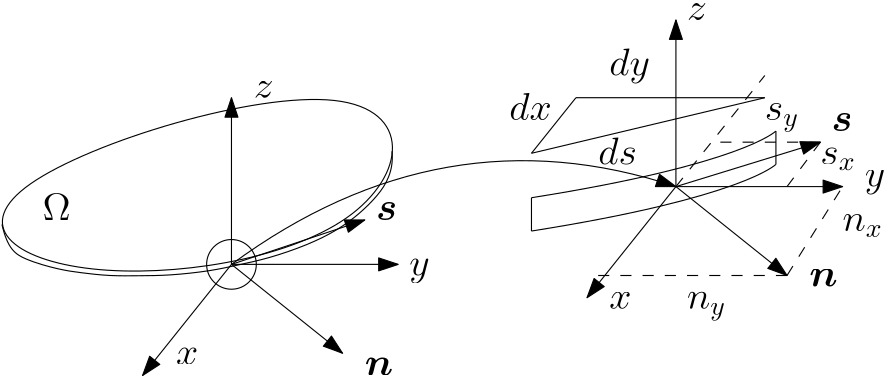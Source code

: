 <?xml version="1.0"?>
<!DOCTYPE ipe SYSTEM "ipe.dtd">
<ipe version="70206" creator="Ipe 7.2.9">
<info created="D:20180323155745" modified="D:20191209171448"/>
<preamble>\usepackage{bm}</preamble>
<ipestyle name="basic">
<symbol name="arrow/arc(spx)">
<path stroke="sym-stroke" fill="sym-stroke" pen="sym-pen">
0 0 m
-1 0.333 l
-1 -0.333 l
h
</path>
</symbol>
<symbol name="arrow/farc(spx)">
<path stroke="sym-stroke" fill="white" pen="sym-pen">
0 0 m
-1 0.333 l
-1 -0.333 l
h
</path>
</symbol>
<symbol name="arrow/ptarc(spx)">
<path stroke="sym-stroke" fill="sym-stroke" pen="sym-pen">
0 0 m
-1 0.333 l
-0.8 0 l
-1 -0.333 l
h
</path>
</symbol>
<symbol name="arrow/fptarc(spx)">
<path stroke="sym-stroke" fill="white" pen="sym-pen">
0 0 m
-1 0.333 l
-0.8 0 l
-1 -0.333 l
h
</path>
</symbol>
<symbol name="mark/circle(sx)" transformations="translations">
<path fill="sym-stroke">
0.6 0 0 0.6 0 0 e
0.4 0 0 0.4 0 0 e
</path>
</symbol>
<symbol name="mark/disk(sx)" transformations="translations">
<path fill="sym-stroke">
0.6 0 0 0.6 0 0 e
</path>
</symbol>
<symbol name="mark/fdisk(sfx)" transformations="translations">
<group>
<path fill="sym-fill">
0.5 0 0 0.5 0 0 e
</path>
<path fill="sym-stroke" fillrule="eofill">
0.6 0 0 0.6 0 0 e
0.4 0 0 0.4 0 0 e
</path>
</group>
</symbol>
<symbol name="mark/box(sx)" transformations="translations">
<path fill="sym-stroke" fillrule="eofill">
-0.6 -0.6 m
0.6 -0.6 l
0.6 0.6 l
-0.6 0.6 l
h
-0.4 -0.4 m
0.4 -0.4 l
0.4 0.4 l
-0.4 0.4 l
h
</path>
</symbol>
<symbol name="mark/square(sx)" transformations="translations">
<path fill="sym-stroke">
-0.6 -0.6 m
0.6 -0.6 l
0.6 0.6 l
-0.6 0.6 l
h
</path>
</symbol>
<symbol name="mark/fsquare(sfx)" transformations="translations">
<group>
<path fill="sym-fill">
-0.5 -0.5 m
0.5 -0.5 l
0.5 0.5 l
-0.5 0.5 l
h
</path>
<path fill="sym-stroke" fillrule="eofill">
-0.6 -0.6 m
0.6 -0.6 l
0.6 0.6 l
-0.6 0.6 l
h
-0.4 -0.4 m
0.4 -0.4 l
0.4 0.4 l
-0.4 0.4 l
h
</path>
</group>
</symbol>
<symbol name="mark/cross(sx)" transformations="translations">
<group>
<path fill="sym-stroke">
-0.43 -0.57 m
0.57 0.43 l
0.43 0.57 l
-0.57 -0.43 l
h
</path>
<path fill="sym-stroke">
-0.43 0.57 m
0.57 -0.43 l
0.43 -0.57 l
-0.57 0.43 l
h
</path>
</group>
</symbol>
<symbol name="arrow/fnormal(spx)">
<path stroke="sym-stroke" fill="white" pen="sym-pen">
0 0 m
-1 0.333 l
-1 -0.333 l
h
</path>
</symbol>
<symbol name="arrow/pointed(spx)">
<path stroke="sym-stroke" fill="sym-stroke" pen="sym-pen">
0 0 m
-1 0.333 l
-0.8 0 l
-1 -0.333 l
h
</path>
</symbol>
<symbol name="arrow/fpointed(spx)">
<path stroke="sym-stroke" fill="white" pen="sym-pen">
0 0 m
-1 0.333 l
-0.8 0 l
-1 -0.333 l
h
</path>
</symbol>
<symbol name="arrow/linear(spx)">
<path stroke="sym-stroke" pen="sym-pen">
-1 0.333 m
0 0 l
-1 -0.333 l
</path>
</symbol>
<symbol name="arrow/fdouble(spx)">
<path stroke="sym-stroke" fill="white" pen="sym-pen">
0 0 m
-1 0.333 l
-1 -0.333 l
h
-1 0 m
-2 0.333 l
-2 -0.333 l
h
</path>
</symbol>
<symbol name="arrow/double(spx)">
<path stroke="sym-stroke" fill="sym-stroke" pen="sym-pen">
0 0 m
-1 0.333 l
-1 -0.333 l
h
-1 0 m
-2 0.333 l
-2 -0.333 l
h
</path>
</symbol>
<pen name="heavier" value="0.8"/>
<pen name="fat" value="1.2"/>
<pen name="ultrafat" value="2"/>
<symbolsize name="large" value="5"/>
<symbolsize name="small" value="2"/>
<symbolsize name="tiny" value="1.1"/>
<arrowsize name="large" value="10"/>
<arrowsize name="small" value="5"/>
<arrowsize name="tiny" value="3"/>
<color name="red" value="1 0 0"/>
<color name="green" value="0 1 0"/>
<color name="blue" value="0 0 1"/>
<color name="yellow" value="1 1 0"/>
<color name="orange" value="1 0.647 0"/>
<color name="gold" value="1 0.843 0"/>
<color name="purple" value="0.627 0.125 0.941"/>
<color name="gray" value="0.745"/>
<color name="brown" value="0.647 0.165 0.165"/>
<color name="navy" value="0 0 0.502"/>
<color name="pink" value="1 0.753 0.796"/>
<color name="seagreen" value="0.18 0.545 0.341"/>
<color name="turquoise" value="0.251 0.878 0.816"/>
<color name="violet" value="0.933 0.51 0.933"/>
<color name="darkblue" value="0 0 0.545"/>
<color name="darkcyan" value="0 0.545 0.545"/>
<color name="darkgray" value="0.663"/>
<color name="darkgreen" value="0 0.392 0"/>
<color name="darkmagenta" value="0.545 0 0.545"/>
<color name="darkorange" value="1 0.549 0"/>
<color name="darkred" value="0.545 0 0"/>
<color name="lightblue" value="0.678 0.847 0.902"/>
<color name="lightcyan" value="0.878 1 1"/>
<color name="lightgray" value="0.827"/>
<color name="lightgreen" value="0.565 0.933 0.565"/>
<color name="lightyellow" value="1 1 0.878"/>
<dashstyle name="dashed" value="[4] 0"/>
<dashstyle name="dotted" value="[1 3] 0"/>
<dashstyle name="dash dotted" value="[4 2 1 2] 0"/>
<dashstyle name="dash dot dotted" value="[4 2 1 2 1 2] 0"/>
<textsize name="large" value="\large"/>
<textsize name="Large" value="\Large"/>
<textsize name="LARGE" value="\LARGE"/>
<textsize name="huge" value="\huge"/>
<textsize name="Huge" value="\Huge"/>
<textsize name="small" value="\small"/>
<textsize name="footnote" value="\footnotesize"/>
<textsize name="tiny" value="\tiny"/>
<textstyle name="center" begin="\begin{center}" end="\end{center}"/>
<textstyle name="itemize" begin="\begin{itemize}" end="\end{itemize}"/>
<textstyle name="item" begin="\begin{itemize}\item{}" end="\end{itemize}"/>
<gridsize name="4 pts" value="4"/>
<gridsize name="8 pts (~3 mm)" value="8"/>
<gridsize name="16 pts (~6 mm)" value="16"/>
<gridsize name="32 pts (~12 mm)" value="32"/>
<gridsize name="10 pts (~3.5 mm)" value="10"/>
<gridsize name="20 pts (~7 mm)" value="20"/>
<gridsize name="14 pts (~5 mm)" value="14"/>
<gridsize name="28 pts (~10 mm)" value="28"/>
<gridsize name="56 pts (~20 mm)" value="56"/>
<anglesize name="90 deg" value="90"/>
<anglesize name="60 deg" value="60"/>
<anglesize name="45 deg" value="45"/>
<anglesize name="30 deg" value="30"/>
<anglesize name="22.5 deg" value="22.5"/>
<opacity name="10%" value="0.1"/>
<opacity name="30%" value="0.3"/>
<opacity name="50%" value="0.5"/>
<opacity name="75%" value="0.75"/>
<tiling name="falling" angle="-60" step="4" width="1"/>
<tiling name="rising" angle="30" step="4" width="1"/>
</ipestyle>
<page>
<layer name="alpha"/>
<view layers="alpha" active="alpha"/>
<path layer="alpha" matrix="0.58307 0 0 0.58307 78.4968 267.851" stroke="black">
144 608
224 544
436 576
448 700 u
</path>
<path matrix="1 0 0 1 240 -16" stroke="white" pen="0.8" cap="1" join="1">
242.033 651.665 m
242.033 651.665 l
</path>
<path matrix="1 0 0 1 240 -16" stroke="white" pen="0.8" cap="1" join="1">
242.033 651.665 m
242.033 651.665 l
</path>
<path matrix="1 0 0 1 -96 32" stroke="white" pen="0.8" cap="1" join="1">
355.025 622.674 m
355.025 622.674 l
</path>
<path matrix="0.58307 0 0 0.58307 78.6645 272.515" stroke="black">
189.869 579.45 m
193.345 564.279
203.143 557.642
226.216 551.321
237.91 549.741
256.241 547.528
275.521 547.844
292.272 547.844
319.137 550.689
335.572 554.481
353.904 558.274
378.872 566.808
397.204 575.973
410.794 586.087
422.173 597.466
429.126 607.895
431.338 618.009
430.706 624.647 c
</path>
<text matrix="1 0 0 1 28 -28" transformations="translations" pos="176 640" stroke="black" type="label" width="10.145" height="9.803" depth="0" valign="baseline" size="Large" style="math">\Omega</text>
<path matrix="1 0 0 1 -36 -56" stroke="black">
416 676 m
492 688
504 700
504 700 c
</path>
<path matrix="1 0 0 1 -36 -68" stroke="black">
416 676 m
492 688
504 700
504 700 c
</path>
<path matrix="1 0 0 1 -36 -56" stroke="black">
504 688 m
504 700 l
</path>
<path matrix="1 0 0 1 -36 -56" stroke="black">
416 664 m
416 676 l
</path>
<path matrix="1 0 0 1 32 0" stroke="black">
8.94427 0 0 8.94427 240 596 e
</path>
<path matrix="1 0 0 1 -36 -16" stroke="black">
416 652 m
500 672 l
</path>
<text matrix="1 0 0 1 -52 -48" transformations="translations" pos="456 680" stroke="black" type="label" width="13.916" height="9.963" depth="0" valign="baseline" size="Large" style="math">ds</text>
<text matrix="1 0 0 1 264 28" transformations="translations" pos="144 552" stroke="black" type="label" width="7.982" height="6.177" depth="0" valign="baseline" size="Large" style="math">x</text>
<text matrix="1 0 0 1 468 24" transformations="translations" pos="32 600" stroke="black" type="label" width="7.364" height="6.176" depth="2.79" valign="baseline" size="Large" style="math">y</text>
<path matrix="1 0 0 1 368 -48" stroke="black" arrow="normal/normal">
64 672 m
64 732 l
</path>
<path matrix="1 0 0 1 368 -48" stroke="black" arrow="normal/normal">
64 672 m
32 632 l
</path>
<text matrix="1 0 0 1 360 -44" transformations="translations" pos="76 728" stroke="black" type="label" width="7.165" height="6.177" depth="0" valign="baseline" size="Large" style="math">z</text>
<path matrix="1 0 0 1 -36 -16" stroke="black" arrow="normal/normal">
468 640 m
508 608 l
</path>
<text matrix="1 0 0 1 -40 -20" transformations="translations" pos="520 608" stroke="black" type="label" width="10.228" height="6.376" depth="0" valign="baseline" size="Large" style="math">\bm{n}</text>
<text matrix="1 0 0 1 -36 -20" transformations="translations" pos="524 664" stroke="black" type="label" width="7.621" height="6.376" depth="0" valign="baseline" size="Large" style="math">\bm{s}</text>
<path matrix="1 0 0 1 -36 -16" stroke="black" arrow="normal/normal">
468 640 m
528 640 l
</path>
<path matrix="1 0 0 1 -72 16" stroke="black">
468 640 m
452 620 l
</path>
<path matrix="1 0 0 1 -36 -16" stroke="black">
432 672 m
500 672 l
</path>
<text matrix="1 0 0 1 -40 -20" transformations="translations" pos="412 668" stroke="black" type="label" width="15.282" height="9.963" depth="0" valign="baseline" size="Large" style="math">dx</text>
<text matrix="1 0 0 1 -48 -16" transformations="translations" pos="456 680" stroke="black" type="label" width="14.663" height="9.962" depth="2.79" valign="baseline" size="Large" style="math">dy</text>
<path matrix="1 0 0 1 208 -76" stroke="black" arrow="normal/normal">
64 672 m
64 732 l
</path>
<path matrix="1 0 0 1 208 -76" stroke="black" arrow="normal/normal">
64 672 m
32 632 l
</path>
<path matrix="1 0 0 1 -196 -44" stroke="black" arrow="normal/normal">
468 640 m
528 640 l
</path>
<text transformations="translations" pos="252 560" stroke="black" type="label" width="7.982" height="6.177" depth="0" valign="baseline" size="Large" style="math">x</text>
<path matrix="1 0 0 1 -196 -44" stroke="black" arrow="normal/normal">
468 640 m
516 656 l
</path>
<path matrix="1 0 0 1 -196 -44" stroke="black" arrow="normal/normal">
468 640 m
508 608 l
</path>
<text matrix="1 0 0 1 -8 -4" transformations="translations" pos="344 596" stroke="black" type="label" width="7.364" height="6.176" depth="2.79" valign="baseline" size="Large" style="math">y</text>
<text transformations="translations" pos="280 656" stroke="black" type="label" width="7.165" height="6.177" depth="0" valign="baseline" size="Large" style="math">z</text>
<text matrix="1 0 0 1 -4 -4" transformations="translations" pos="328 616" stroke="black" type="label" width="7.621" height="6.376" depth="0" valign="baseline" size="Large" style="math">\bm{s}</text>
<text matrix="1 0 0 1 0 -12" transformations="translations" pos="320 568" stroke="black" type="label" width="10.228" height="6.376" depth="0" valign="baseline" size="Large" style="math">\bm{n}</text>
<path stroke="black" arrow="normal/normal">
272 596 m
348 652
432 624 c
</path>
<path matrix="1 0 0 1 32 40" stroke="black" dash="dashed">
400 584 m
432 624 l
</path>
<text matrix="1 0 0 1 48 -4" transformations="translations" pos="436 636" stroke="black" type="label" width="12.809" height="6.179" depth="2.15" valign="baseline" size="Large" style="math">s_x</text>
<path stroke="black" dash="dashed">
472 592 m
404 592 l
</path>
<path stroke="black" dash="dashed">
472 592 m
492 624 l
</path>
<text matrix="1 0 0 1 -4 -4" transformations="translations" pos="468 652" stroke="black" type="label" width="12.357" height="6.176" depth="4.09" valign="baseline" size="Large" style="math">s_y</text>
<text transformations="translations" pos="492 608" stroke="black" type="label" width="14.577" height="6.179" depth="2.15" valign="baseline" size="Large" style="math">n_x</text>
<text matrix="1 0 0 1 -4 -4" transformations="translations" pos="440 584" stroke="black" type="label" width="14.125" height="6.176" depth="4.09" valign="baseline" size="Large" style="math">n_y</text>
<path stroke="black" arrow="normal/normal">
432 624 m
484 640 l
</path>
<path stroke="black" dash="dashed">
484 640 m
472 624 l
</path>
<path stroke="black" dash="dashed">
484 640 m
444 640 l
</path>
</page>
</ipe>
